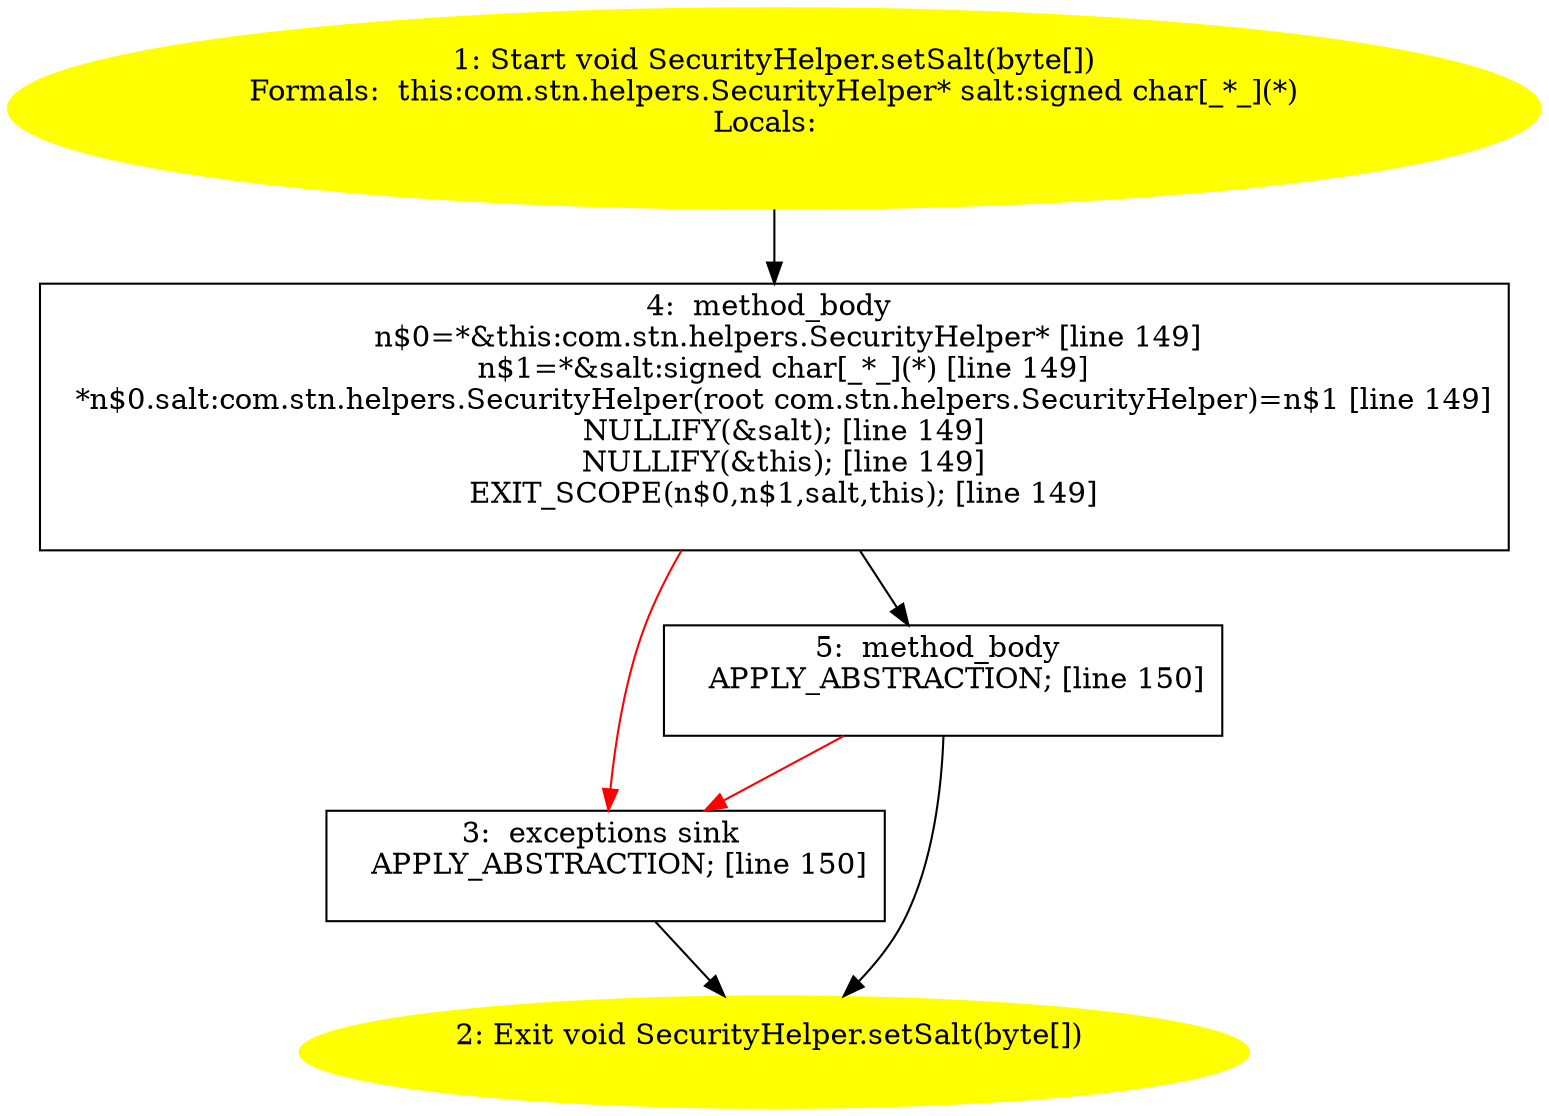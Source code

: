 /* @generated */
digraph cfg {
"com.stn.helpers.SecurityHelper.setSalt(byte[]):void.5aae71d26ba5a59a067dc941f1805533_1" [label="1: Start void SecurityHelper.setSalt(byte[])\nFormals:  this:com.stn.helpers.SecurityHelper* salt:signed char[_*_](*)\nLocals:  \n  " color=yellow style=filled]
	

	 "com.stn.helpers.SecurityHelper.setSalt(byte[]):void.5aae71d26ba5a59a067dc941f1805533_1" -> "com.stn.helpers.SecurityHelper.setSalt(byte[]):void.5aae71d26ba5a59a067dc941f1805533_4" ;
"com.stn.helpers.SecurityHelper.setSalt(byte[]):void.5aae71d26ba5a59a067dc941f1805533_2" [label="2: Exit void SecurityHelper.setSalt(byte[]) \n  " color=yellow style=filled]
	

"com.stn.helpers.SecurityHelper.setSalt(byte[]):void.5aae71d26ba5a59a067dc941f1805533_3" [label="3:  exceptions sink \n   APPLY_ABSTRACTION; [line 150]\n " shape="box"]
	

	 "com.stn.helpers.SecurityHelper.setSalt(byte[]):void.5aae71d26ba5a59a067dc941f1805533_3" -> "com.stn.helpers.SecurityHelper.setSalt(byte[]):void.5aae71d26ba5a59a067dc941f1805533_2" ;
"com.stn.helpers.SecurityHelper.setSalt(byte[]):void.5aae71d26ba5a59a067dc941f1805533_4" [label="4:  method_body \n   n$0=*&this:com.stn.helpers.SecurityHelper* [line 149]\n  n$1=*&salt:signed char[_*_](*) [line 149]\n  *n$0.salt:com.stn.helpers.SecurityHelper(root com.stn.helpers.SecurityHelper)=n$1 [line 149]\n  NULLIFY(&salt); [line 149]\n  NULLIFY(&this); [line 149]\n  EXIT_SCOPE(n$0,n$1,salt,this); [line 149]\n " shape="box"]
	

	 "com.stn.helpers.SecurityHelper.setSalt(byte[]):void.5aae71d26ba5a59a067dc941f1805533_4" -> "com.stn.helpers.SecurityHelper.setSalt(byte[]):void.5aae71d26ba5a59a067dc941f1805533_5" ;
	 "com.stn.helpers.SecurityHelper.setSalt(byte[]):void.5aae71d26ba5a59a067dc941f1805533_4" -> "com.stn.helpers.SecurityHelper.setSalt(byte[]):void.5aae71d26ba5a59a067dc941f1805533_3" [color="red" ];
"com.stn.helpers.SecurityHelper.setSalt(byte[]):void.5aae71d26ba5a59a067dc941f1805533_5" [label="5:  method_body \n   APPLY_ABSTRACTION; [line 150]\n " shape="box"]
	

	 "com.stn.helpers.SecurityHelper.setSalt(byte[]):void.5aae71d26ba5a59a067dc941f1805533_5" -> "com.stn.helpers.SecurityHelper.setSalt(byte[]):void.5aae71d26ba5a59a067dc941f1805533_2" ;
	 "com.stn.helpers.SecurityHelper.setSalt(byte[]):void.5aae71d26ba5a59a067dc941f1805533_5" -> "com.stn.helpers.SecurityHelper.setSalt(byte[]):void.5aae71d26ba5a59a067dc941f1805533_3" [color="red" ];
}
